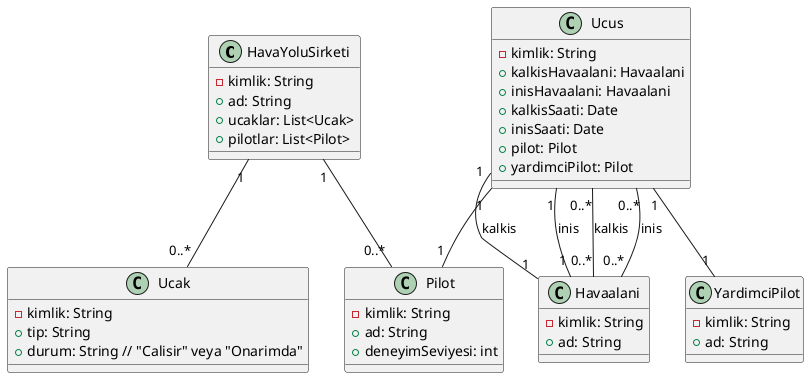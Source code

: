 @startuml

class HavaYoluSirketi {
  - kimlik: String
  + ad: String
  + ucaklar: List<Ucak>
  + pilotlar: List<Pilot>
}

class Ucak {
  - kimlik: String
  + tip: String
  + durum: String // "Calisir" veya "Onarimda"
}

class Ucus {
  - kimlik: String
  + kalkisHavaalani: Havaalani
  + inisHavaalani: Havaalani
  + kalkisSaati: Date
  + inisSaati: Date
  + pilot: Pilot
  + yardimciPilot: Pilot
}

class Havaalani {
  - kimlik: String
  + ad: String
}

class Pilot {
  - kimlik: String
  + ad: String
  + deneyimSeviyesi: int
}

class YardimciPilot {
  - kimlik: String
  + ad: String
} 

HavaYoluSirketi "1" -- "0..*" Ucak
HavaYoluSirketi "1" -- "0..*" Pilot
Ucus "1" -- "1" Havaalani : kalkis
Ucus "1" -- "1" Havaalani : inis
Ucus "1" -- "1" Pilot
Ucus "1" -- "1" YardimciPilot
Havaalani "0..*" -- "0..*" Ucus : kalkis
Havaalani "0..*" -- "0..*" Ucus : inis

@enduml
